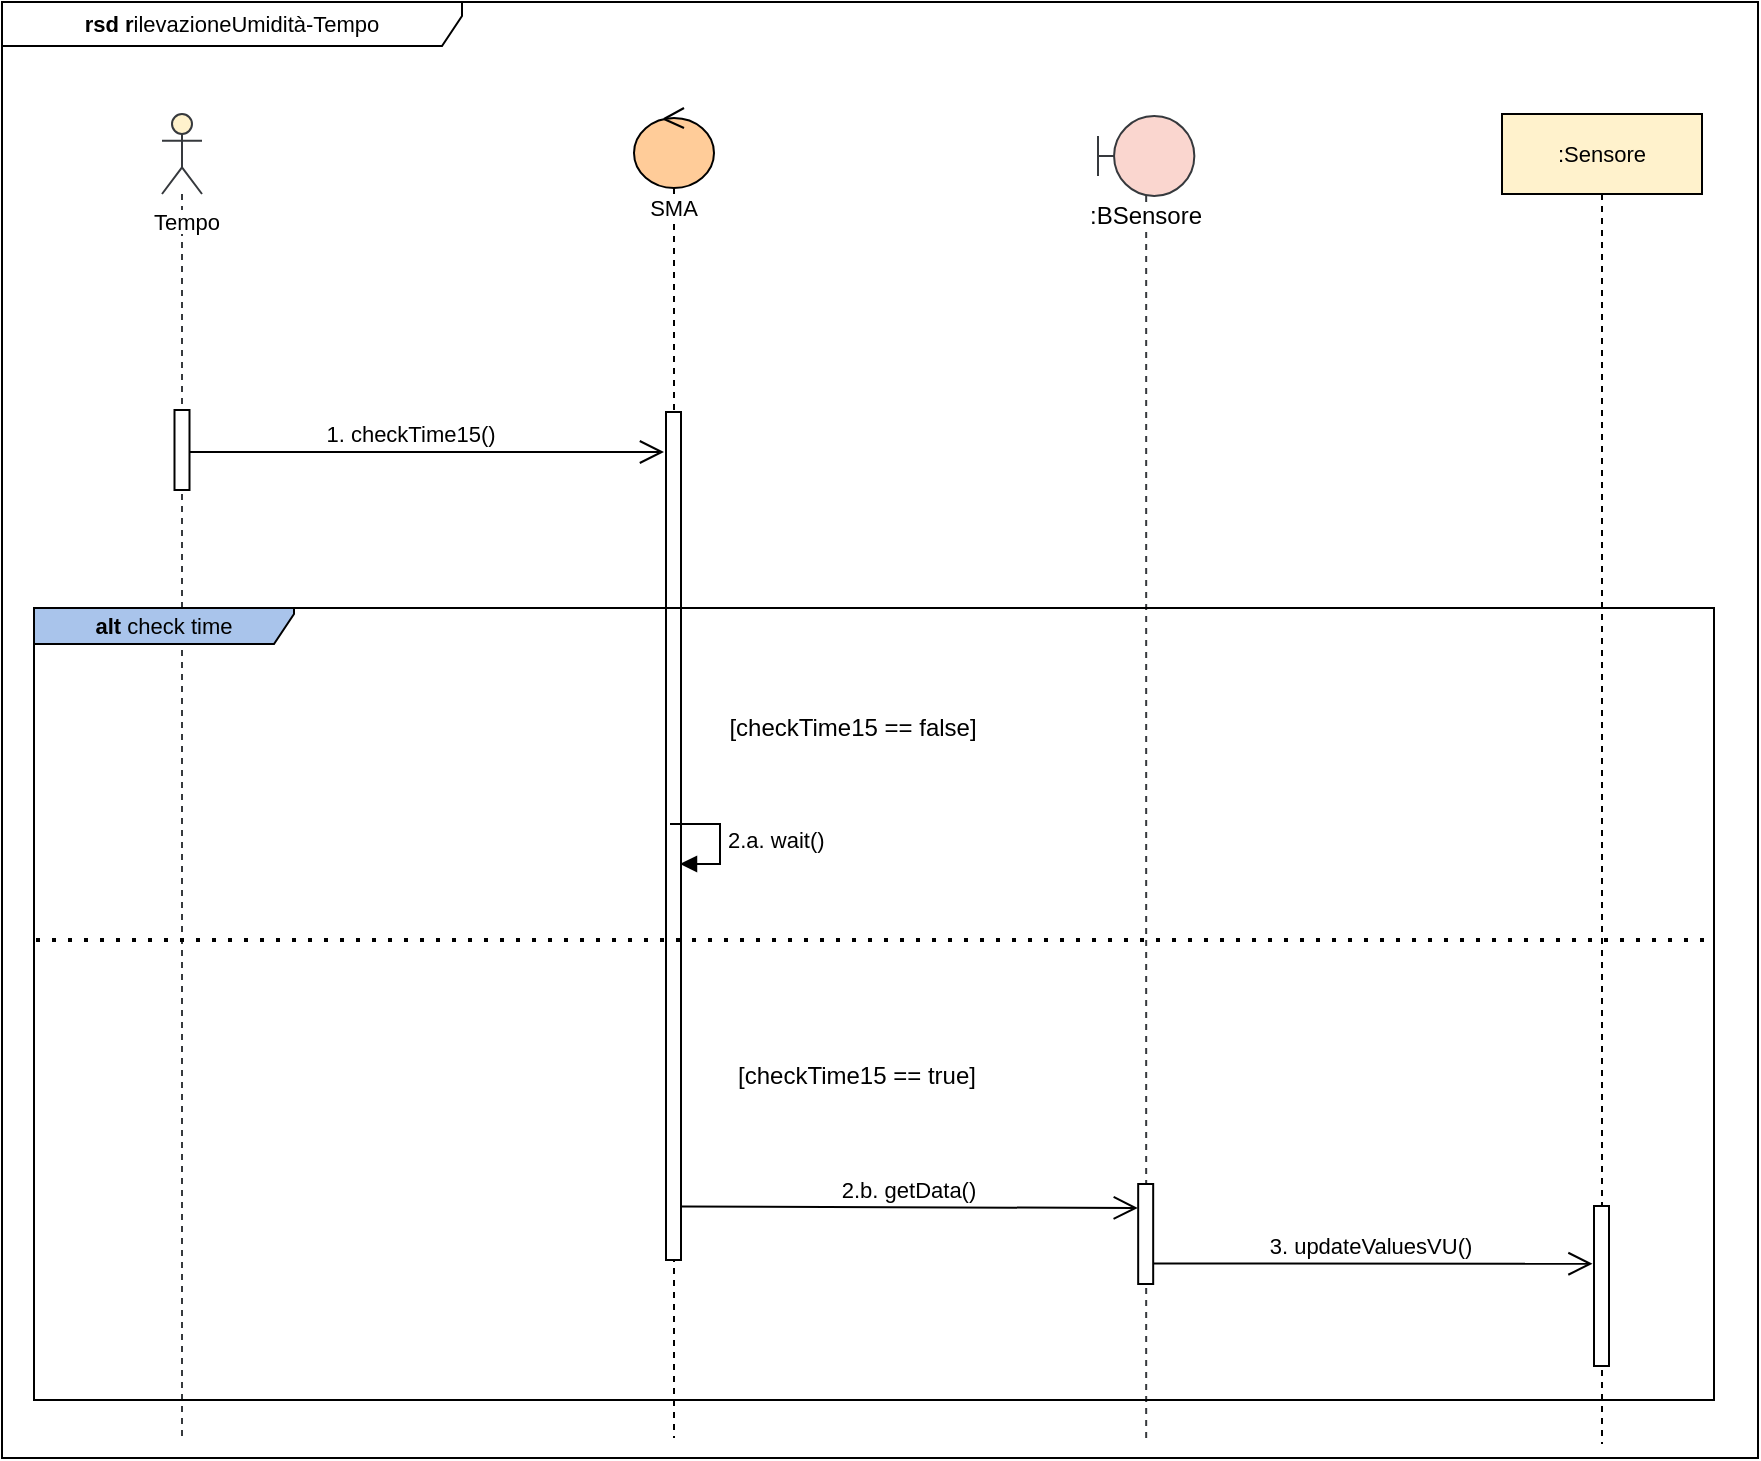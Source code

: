 <mxfile version="13.9.9" type="device"><diagram name="Page-1" id="13e1069c-82ec-6db2-03f1-153e76fe0fe0"><mxGraphModel dx="1086" dy="1656" grid="1" gridSize="10" guides="1" tooltips="1" connect="1" arrows="1" fold="1" page="1" pageScale="1" pageWidth="1100" pageHeight="850" background="#ffffff" math="0" shadow="0"><root><mxCell id="0"/><mxCell id="1" parent="0"/><mxCell id="edRWZ62Iv--l49i_zw7G-10" value="&lt;font style=&quot;font-size: 11px&quot;&gt;&lt;b&gt;rsd r&lt;/b&gt;ilevazioneUmidità-Tempo&lt;/font&gt;" style="shape=umlFrame;whiteSpace=wrap;html=1;width=230;height=22;" parent="1" vertex="1"><mxGeometry x="30" y="-787" width="878" height="728" as="geometry"/></mxCell><mxCell id="edRWZ62Iv--l49i_zw7G-2" value="2.b. getData()" style="html=1;verticalAlign=bottom;endArrow=open;endFill=0;endSize=10;entryX=-0.024;entryY=0.24;entryDx=0;entryDy=0;entryPerimeter=0;exitX=1.04;exitY=0.937;exitDx=0;exitDy=0;exitPerimeter=0;" parent="1" source="edRWZ62Iv--l49i_zw7G-4" target="edRWZ62Iv--l49i_zw7G-12" edge="1"><mxGeometry x="-0.011" width="80" relative="1" as="geometry"><mxPoint x="468" y="-184" as="sourcePoint"/><mxPoint x="620" y="-184" as="targetPoint"/><mxPoint as="offset"/></mxGeometry></mxCell><mxCell id="edRWZ62Iv--l49i_zw7G-3" value="&lt;span style=&quot;background-color: rgb(255 , 255 , 255)&quot;&gt;&lt;font style=&quot;font-size: 11px&quot;&gt;SMA&lt;/font&gt;&lt;/span&gt;" style="shape=umlLifeline;participant=umlControl;perimeter=lifelinePerimeter;whiteSpace=wrap;html=1;container=1;collapsible=0;recursiveResize=0;verticalAlign=top;spacingTop=36;outlineConnect=0;fillColor=#FFCC99;" parent="1" vertex="1"><mxGeometry x="346" y="-734" width="40" height="665" as="geometry"/></mxCell><mxCell id="edRWZ62Iv--l49i_zw7G-4" value="" style="html=1;points=[];perimeter=orthogonalPerimeter;fillColor=#ffffff;" parent="edRWZ62Iv--l49i_zw7G-3" vertex="1"><mxGeometry x="16" y="152" width="7.5" height="424" as="geometry"/></mxCell><mxCell id="edRWZ62Iv--l49i_zw7G-5" value="&lt;font style=&quot;font-size: 11px&quot;&gt;:Sensore&lt;/font&gt;" style="shape=umlLifeline;perimeter=lifelinePerimeter;whiteSpace=wrap;html=1;container=1;collapsible=0;recursiveResize=0;outlineConnect=0;fillColor=#FFF2CC;" parent="1" vertex="1"><mxGeometry x="780" y="-731" width="100" height="665" as="geometry"/></mxCell><mxCell id="edRWZ62Iv--l49i_zw7G-6" value="" style="html=1;points=[];perimeter=orthogonalPerimeter;fillColor=#ffffff;" parent="edRWZ62Iv--l49i_zw7G-5" vertex="1"><mxGeometry x="46" y="546" width="7.5" height="80" as="geometry"/></mxCell><mxCell id="edRWZ62Iv--l49i_zw7G-7" value="" style="shape=umlLifeline;participant=umlActor;perimeter=lifelinePerimeter;whiteSpace=wrap;html=1;container=1;collapsible=0;recursiveResize=0;verticalAlign=top;spacingTop=36;outlineConnect=0;strokeColor=#36393d;fillColor=#FFF2CC;" parent="1" vertex="1"><mxGeometry x="110" y="-731" width="20" height="664" as="geometry"/></mxCell><mxCell id="edRWZ62Iv--l49i_zw7G-8" value="" style="html=1;points=[];perimeter=orthogonalPerimeter;fillColor=#ffffff;" parent="edRWZ62Iv--l49i_zw7G-7" vertex="1"><mxGeometry x="6.25" y="148" width="7.5" height="40" as="geometry"/></mxCell><mxCell id="edRWZ62Iv--l49i_zw7G-9" value="&lt;font style=&quot;font-size: 11px ; background-color: rgb(255 , 255 , 255)&quot;&gt;Tempo&lt;/font&gt;" style="text;html=1;align=center;verticalAlign=middle;resizable=0;points=[];autosize=1;" parent="1" vertex="1"><mxGeometry x="100" y="-687" width="44" height="20" as="geometry"/></mxCell><mxCell id="edRWZ62Iv--l49i_zw7G-11" value="&lt;span style=&quot;background-color: rgb(255 , 255 , 255)&quot;&gt;:BSensore&lt;br&gt;&lt;/span&gt;" style="shape=umlLifeline;participant=umlBoundary;perimeter=lifelinePerimeter;whiteSpace=wrap;html=1;container=1;collapsible=0;recursiveResize=0;verticalAlign=top;spacingTop=36;outlineConnect=0;strokeColor=#36393d;fillColor=#FAD6CF;size=40;" parent="1" vertex="1"><mxGeometry x="578" y="-730" width="48.17" height="662" as="geometry"/></mxCell><mxCell id="edRWZ62Iv--l49i_zw7G-12" value="" style="html=1;points=[];perimeter=orthogonalPerimeter;fillColor=#ffffff;" parent="edRWZ62Iv--l49i_zw7G-11" vertex="1"><mxGeometry x="20.09" y="534" width="7.5" height="50" as="geometry"/></mxCell><mxCell id="edRWZ62Iv--l49i_zw7G-13" value="3. updateValuesVU()" style="html=1;verticalAlign=bottom;endArrow=open;endFill=0;endSize=10;entryX=-0.099;entryY=0.361;entryDx=0;entryDy=0;entryPerimeter=0;exitX=0.993;exitY=0.794;exitDx=0;exitDy=0;exitPerimeter=0;" parent="1" source="edRWZ62Iv--l49i_zw7G-12" target="edRWZ62Iv--l49i_zw7G-6" edge="1"><mxGeometry x="-0.011" width="80" relative="1" as="geometry"><mxPoint x="648" y="-156" as="sourcePoint"/><mxPoint x="810" y="-156" as="targetPoint"/><mxPoint as="offset"/></mxGeometry></mxCell><mxCell id="edRWZ62Iv--l49i_zw7G-14" value="1. checkTime15()" style="html=1;verticalAlign=bottom;endArrow=open;endFill=0;endSize=10;" parent="1" edge="1"><mxGeometry x="-0.075" width="80" relative="1" as="geometry"><mxPoint x="124" y="-562" as="sourcePoint"/><mxPoint x="361" y="-562" as="targetPoint"/><mxPoint as="offset"/></mxGeometry></mxCell><mxCell id="edRWZ62Iv--l49i_zw7G-15" value="[checkTime15&amp;nbsp;== false]" style="text;html=1;align=center;verticalAlign=middle;resizable=0;points=[];autosize=1;labelBorderColor=none;labelBackgroundColor=#ffffff;" parent="1" vertex="1"><mxGeometry x="385" y="-434" width="140" height="20" as="geometry"/></mxCell><mxCell id="edRWZ62Iv--l49i_zw7G-16" value="[checkTime15 == true]" style="text;html=1;align=center;verticalAlign=middle;resizable=0;points=[];autosize=1;labelBorderColor=none;labelBackgroundColor=#ffffff;" parent="1" vertex="1"><mxGeometry x="392" y="-260" width="130" height="20" as="geometry"/></mxCell><mxCell id="edRWZ62Iv--l49i_zw7G-17" value="2.a. wait()" style="edgeStyle=orthogonalEdgeStyle;html=1;align=left;spacingLeft=2;endArrow=block;rounded=0;entryX=1;entryY=0;" parent="1" edge="1"><mxGeometry relative="1" as="geometry"><mxPoint x="364" y="-376" as="sourcePoint"/><Array as="points"><mxPoint x="389" y="-376"/></Array><mxPoint x="369" y="-356" as="targetPoint"/></mxGeometry></mxCell><mxCell id="edRWZ62Iv--l49i_zw7G-18" value="" style="endArrow=none;dashed=1;html=1;dashPattern=1 3;strokeWidth=2;exitX=-0.001;exitY=0.429;exitDx=0;exitDy=0;exitPerimeter=0;entryX=0.999;entryY=0.429;entryDx=0;entryDy=0;entryPerimeter=0;" parent="1" edge="1"><mxGeometry width="50" height="50" relative="1" as="geometry"><mxPoint x="47" y="-317.996" as="sourcePoint"/><mxPoint x="887" y="-317.996" as="targetPoint"/></mxGeometry></mxCell><mxCell id="edRWZ62Iv--l49i_zw7G-1" value="&lt;font style=&quot;font-size: 11px&quot;&gt;&lt;b&gt;alt &lt;/b&gt;check time&lt;/font&gt;" style="shape=umlFrame;whiteSpace=wrap;html=1;width=130;height=18;fillColor=#A9C4EB;" parent="1" vertex="1"><mxGeometry x="46" y="-484" width="840" height="396" as="geometry"/></mxCell></root></mxGraphModel></diagram></mxfile>